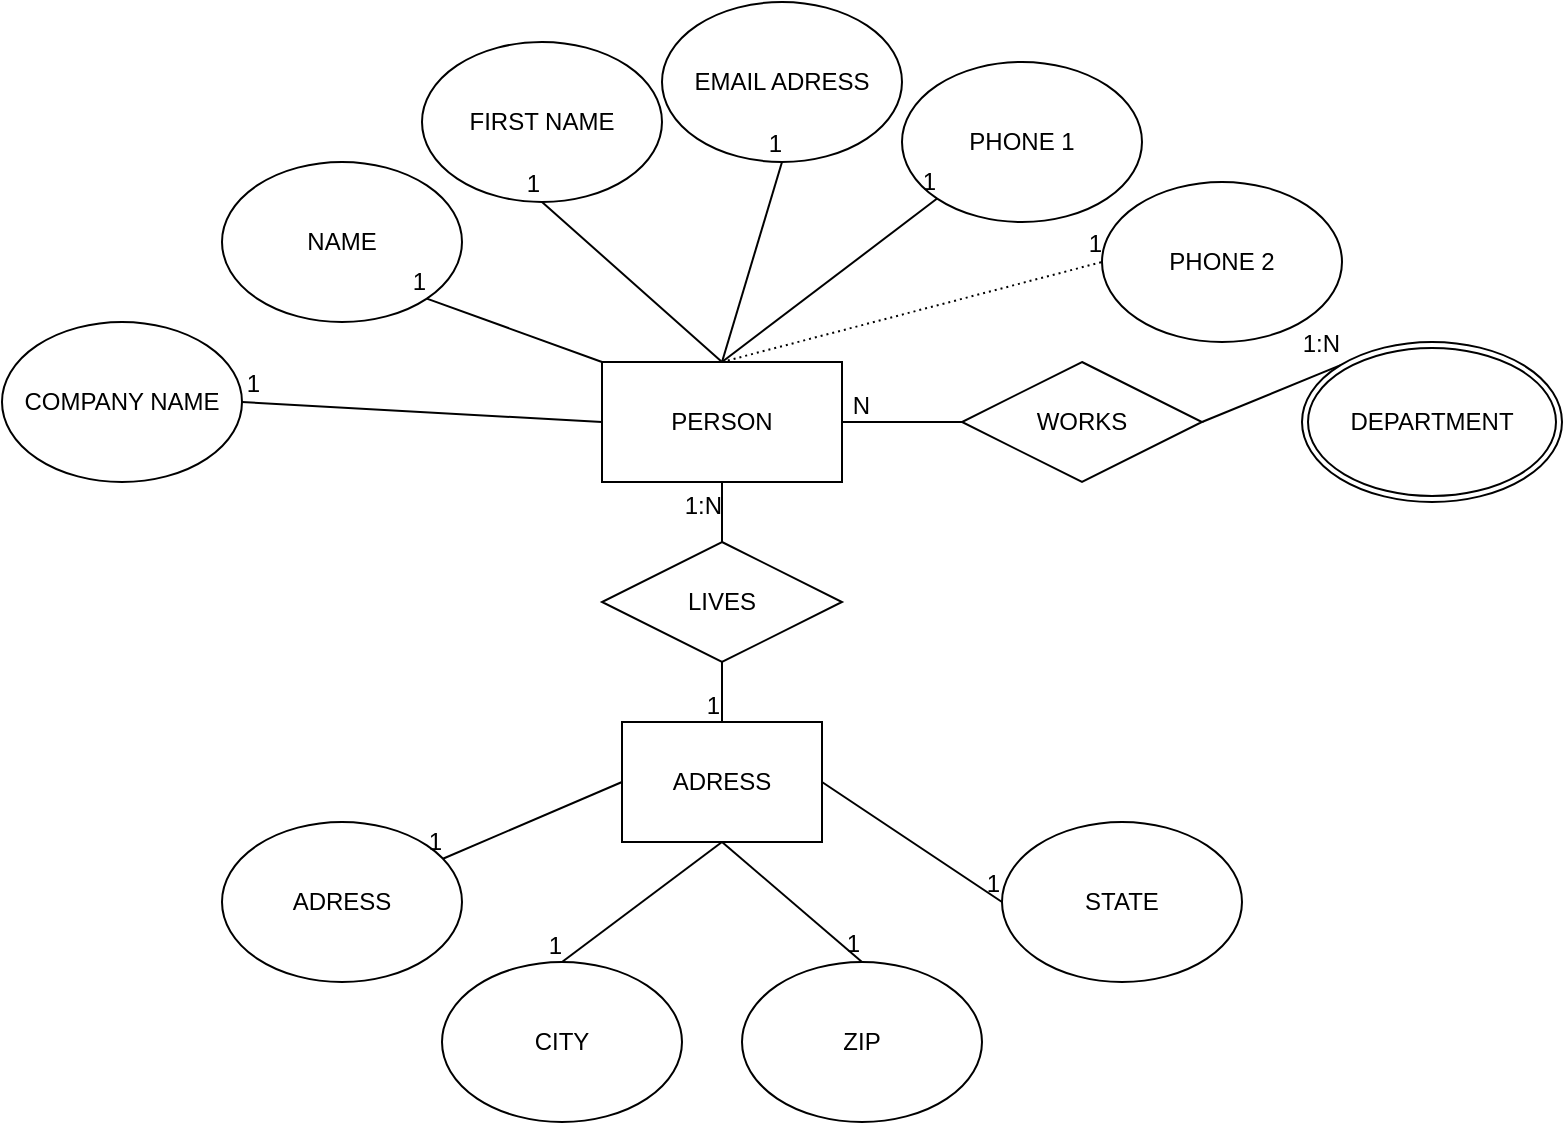 <mxfile version="17.5.0" type="github">
  <diagram id="R2lEEEUBdFMjLlhIrx00" name="Page-1">
    <mxGraphModel dx="946" dy="517" grid="1" gridSize="10" guides="1" tooltips="1" connect="1" arrows="1" fold="1" page="1" pageScale="1" pageWidth="850" pageHeight="1100" math="0" shadow="0" extFonts="Permanent Marker^https://fonts.googleapis.com/css?family=Permanent+Marker">
      <root>
        <mxCell id="0" />
        <mxCell id="1" parent="0" />
        <mxCell id="xJH54PfuBigIs4mNWsvY-1" value="PERSON" style="rounded=0;whiteSpace=wrap;html=1;" vertex="1" parent="1">
          <mxGeometry x="360" y="240" width="120" height="60" as="geometry" />
        </mxCell>
        <mxCell id="xJH54PfuBigIs4mNWsvY-2" value="NAME" style="ellipse;whiteSpace=wrap;html=1;" vertex="1" parent="1">
          <mxGeometry x="170" y="140" width="120" height="80" as="geometry" />
        </mxCell>
        <mxCell id="xJH54PfuBigIs4mNWsvY-3" value="FIRST NAME" style="ellipse;whiteSpace=wrap;html=1;" vertex="1" parent="1">
          <mxGeometry x="270" y="80" width="120" height="80" as="geometry" />
        </mxCell>
        <mxCell id="xJH54PfuBigIs4mNWsvY-4" value="EMAIL ADRESS" style="ellipse;whiteSpace=wrap;html=1;" vertex="1" parent="1">
          <mxGeometry x="390" y="60" width="120" height="80" as="geometry" />
        </mxCell>
        <mxCell id="xJH54PfuBigIs4mNWsvY-5" value="COMPANY NAME&lt;span style=&quot;color: rgba(0 , 0 , 0 , 0) ; font-family: monospace ; font-size: 0px&quot;&gt;%3CmxGraphModel%3E%3Croot%3E%3CmxCell%20id%3D%220%22%2F%3E%3CmxCell%20id%3D%221%22%20parent%3D%220%22%2F%3E%3CmxCell%20id%3D%222%22%20value%3D%22FIRST%20NAME%22%20style%3D%22ellipse%3BwhiteSpace%3Dwrap%3Bhtml%3D1%3B%22%20vertex%3D%221%22%20parent%3D%221%22%3E%3CmxGeometry%20x%3D%22360%22%20y%3D%22100%22%20width%3D%22120%22%20height%3D%2280%22%20as%3D%22geometry%22%2F%3E%3C%2FmxCell%3E%3C%2Froot%3E%3C%2FmxGraphModel%3E&lt;/span&gt;" style="ellipse;whiteSpace=wrap;html=1;" vertex="1" parent="1">
          <mxGeometry x="60" y="220" width="120" height="80" as="geometry" />
        </mxCell>
        <mxCell id="xJH54PfuBigIs4mNWsvY-7" value="DEPARTMENT" style="ellipse;shape=doubleEllipse;margin=3;whiteSpace=wrap;html=1;align=center;" vertex="1" parent="1">
          <mxGeometry x="710" y="230" width="130" height="80" as="geometry" />
        </mxCell>
        <mxCell id="xJH54PfuBigIs4mNWsvY-9" value="PHONE 1" style="ellipse;whiteSpace=wrap;html=1;" vertex="1" parent="1">
          <mxGeometry x="510" y="90" width="120" height="80" as="geometry" />
        </mxCell>
        <mxCell id="xJH54PfuBigIs4mNWsvY-10" value="PHONE 2" style="ellipse;whiteSpace=wrap;html=1;" vertex="1" parent="1">
          <mxGeometry x="610" y="150" width="120" height="80" as="geometry" />
        </mxCell>
        <mxCell id="xJH54PfuBigIs4mNWsvY-12" value="CITY" style="ellipse;whiteSpace=wrap;html=1;" vertex="1" parent="1">
          <mxGeometry x="280" y="540" width="120" height="80" as="geometry" />
        </mxCell>
        <mxCell id="xJH54PfuBigIs4mNWsvY-13" value="ZIP" style="ellipse;whiteSpace=wrap;html=1;" vertex="1" parent="1">
          <mxGeometry x="430" y="540" width="120" height="80" as="geometry" />
        </mxCell>
        <mxCell id="xJH54PfuBigIs4mNWsvY-14" value="STATE" style="ellipse;whiteSpace=wrap;html=1;" vertex="1" parent="1">
          <mxGeometry x="560" y="470" width="120" height="80" as="geometry" />
        </mxCell>
        <mxCell id="xJH54PfuBigIs4mNWsvY-15" value="LIVES" style="shape=rhombus;perimeter=rhombusPerimeter;whiteSpace=wrap;html=1;align=center;" vertex="1" parent="1">
          <mxGeometry x="360" y="330" width="120" height="60" as="geometry" />
        </mxCell>
        <mxCell id="xJH54PfuBigIs4mNWsvY-16" value="ADRESS" style="whiteSpace=wrap;html=1;align=center;" vertex="1" parent="1">
          <mxGeometry x="370" y="420" width="100" height="60" as="geometry" />
        </mxCell>
        <mxCell id="xJH54PfuBigIs4mNWsvY-17" value="ADRESS" style="ellipse;whiteSpace=wrap;html=1;" vertex="1" parent="1">
          <mxGeometry x="170" y="470" width="120" height="80" as="geometry" />
        </mxCell>
        <mxCell id="xJH54PfuBigIs4mNWsvY-18" value="WORKS" style="shape=rhombus;perimeter=rhombusPerimeter;whiteSpace=wrap;html=1;align=center;rotation=0;" vertex="1" parent="1">
          <mxGeometry x="540" y="240" width="120" height="60" as="geometry" />
        </mxCell>
        <mxCell id="xJH54PfuBigIs4mNWsvY-21" value="" style="endArrow=none;html=1;rounded=0;entryX=0.5;entryY=1;entryDx=0;entryDy=0;exitX=0.5;exitY=0;exitDx=0;exitDy=0;" edge="1" parent="1" source="xJH54PfuBigIs4mNWsvY-1" target="xJH54PfuBigIs4mNWsvY-4">
          <mxGeometry relative="1" as="geometry">
            <mxPoint x="390" y="200" as="sourcePoint" />
            <mxPoint x="450" y="200" as="targetPoint" />
            <Array as="points" />
          </mxGeometry>
        </mxCell>
        <mxCell id="xJH54PfuBigIs4mNWsvY-22" value="1" style="resizable=0;html=1;align=right;verticalAlign=bottom;" connectable="0" vertex="1" parent="xJH54PfuBigIs4mNWsvY-21">
          <mxGeometry x="1" relative="1" as="geometry" />
        </mxCell>
        <mxCell id="xJH54PfuBigIs4mNWsvY-24" value="" style="endArrow=none;html=1;rounded=0;entryX=0;entryY=1;entryDx=0;entryDy=0;exitX=0.5;exitY=0;exitDx=0;exitDy=0;" edge="1" parent="1" source="xJH54PfuBigIs4mNWsvY-1" target="xJH54PfuBigIs4mNWsvY-9">
          <mxGeometry relative="1" as="geometry">
            <mxPoint x="430" y="250" as="sourcePoint" />
            <mxPoint x="460" y="150" as="targetPoint" />
            <Array as="points" />
          </mxGeometry>
        </mxCell>
        <mxCell id="xJH54PfuBigIs4mNWsvY-25" value="1" style="resizable=0;html=1;align=right;verticalAlign=bottom;" connectable="0" vertex="1" parent="xJH54PfuBigIs4mNWsvY-24">
          <mxGeometry x="1" relative="1" as="geometry" />
        </mxCell>
        <mxCell id="xJH54PfuBigIs4mNWsvY-28" value="" style="endArrow=none;html=1;rounded=0;dashed=1;dashPattern=1 2;entryX=0;entryY=0.5;entryDx=0;entryDy=0;exitX=0.5;exitY=0;exitDx=0;exitDy=0;" edge="1" parent="1" source="xJH54PfuBigIs4mNWsvY-1" target="xJH54PfuBigIs4mNWsvY-10">
          <mxGeometry relative="1" as="geometry">
            <mxPoint x="460" y="219" as="sourcePoint" />
            <mxPoint x="620" y="219" as="targetPoint" />
          </mxGeometry>
        </mxCell>
        <mxCell id="xJH54PfuBigIs4mNWsvY-29" value="1" style="resizable=0;html=1;align=right;verticalAlign=bottom;" connectable="0" vertex="1" parent="xJH54PfuBigIs4mNWsvY-28">
          <mxGeometry x="1" relative="1" as="geometry" />
        </mxCell>
        <mxCell id="xJH54PfuBigIs4mNWsvY-30" value="" style="endArrow=none;html=1;rounded=0;entryX=0.5;entryY=1;entryDx=0;entryDy=0;" edge="1" parent="1" target="xJH54PfuBigIs4mNWsvY-3">
          <mxGeometry relative="1" as="geometry">
            <mxPoint x="420" y="240" as="sourcePoint" />
            <mxPoint x="500" y="320" as="targetPoint" />
          </mxGeometry>
        </mxCell>
        <mxCell id="xJH54PfuBigIs4mNWsvY-31" value="1" style="resizable=0;html=1;align=right;verticalAlign=bottom;" connectable="0" vertex="1" parent="xJH54PfuBigIs4mNWsvY-30">
          <mxGeometry x="1" relative="1" as="geometry" />
        </mxCell>
        <mxCell id="xJH54PfuBigIs4mNWsvY-32" value="" style="endArrow=none;html=1;rounded=0;entryX=1;entryY=1;entryDx=0;entryDy=0;exitX=0;exitY=0;exitDx=0;exitDy=0;" edge="1" parent="1" source="xJH54PfuBigIs4mNWsvY-1" target="xJH54PfuBigIs4mNWsvY-2">
          <mxGeometry relative="1" as="geometry">
            <mxPoint x="340" y="320" as="sourcePoint" />
            <mxPoint x="500" y="320" as="targetPoint" />
          </mxGeometry>
        </mxCell>
        <mxCell id="xJH54PfuBigIs4mNWsvY-33" value="1" style="resizable=0;html=1;align=right;verticalAlign=bottom;" connectable="0" vertex="1" parent="xJH54PfuBigIs4mNWsvY-32">
          <mxGeometry x="1" relative="1" as="geometry" />
        </mxCell>
        <mxCell id="xJH54PfuBigIs4mNWsvY-34" value="" style="endArrow=none;html=1;rounded=0;entryX=1;entryY=0.5;entryDx=0;entryDy=0;exitX=0;exitY=0.5;exitDx=0;exitDy=0;" edge="1" parent="1" source="xJH54PfuBigIs4mNWsvY-1" target="xJH54PfuBigIs4mNWsvY-5">
          <mxGeometry relative="1" as="geometry">
            <mxPoint x="340" y="320" as="sourcePoint" />
            <mxPoint x="500" y="320" as="targetPoint" />
          </mxGeometry>
        </mxCell>
        <mxCell id="xJH54PfuBigIs4mNWsvY-35" value="1" style="resizable=0;html=1;align=right;verticalAlign=bottom;" connectable="0" vertex="1" parent="xJH54PfuBigIs4mNWsvY-34">
          <mxGeometry x="1" relative="1" as="geometry">
            <mxPoint x="10" as="offset" />
          </mxGeometry>
        </mxCell>
        <mxCell id="xJH54PfuBigIs4mNWsvY-36" value="" style="endArrow=none;html=1;rounded=0;entryX=0;entryY=0;entryDx=0;entryDy=0;exitX=1;exitY=0.5;exitDx=0;exitDy=0;" edge="1" parent="1" source="xJH54PfuBigIs4mNWsvY-18" target="xJH54PfuBigIs4mNWsvY-7">
          <mxGeometry relative="1" as="geometry">
            <mxPoint x="340" y="320" as="sourcePoint" />
            <mxPoint x="500" y="320" as="targetPoint" />
          </mxGeometry>
        </mxCell>
        <mxCell id="xJH54PfuBigIs4mNWsvY-37" value="1:N" style="resizable=0;html=1;align=right;verticalAlign=bottom;" connectable="0" vertex="1" parent="xJH54PfuBigIs4mNWsvY-36">
          <mxGeometry x="1" relative="1" as="geometry">
            <mxPoint x="1" y="-2" as="offset" />
          </mxGeometry>
        </mxCell>
        <mxCell id="xJH54PfuBigIs4mNWsvY-41" value="" style="endArrow=none;html=1;rounded=0;exitX=0.5;exitY=1;exitDx=0;exitDy=0;entryX=0.5;entryY=0;entryDx=0;entryDy=0;" edge="1" parent="1" source="xJH54PfuBigIs4mNWsvY-1" target="xJH54PfuBigIs4mNWsvY-15">
          <mxGeometry relative="1" as="geometry">
            <mxPoint x="340" y="320" as="sourcePoint" />
            <mxPoint x="500" y="320" as="targetPoint" />
          </mxGeometry>
        </mxCell>
        <mxCell id="xJH54PfuBigIs4mNWsvY-42" value="" style="endArrow=none;html=1;rounded=0;entryX=0.5;entryY=0;entryDx=0;entryDy=0;exitX=0.5;exitY=1;exitDx=0;exitDy=0;" edge="1" parent="1" source="xJH54PfuBigIs4mNWsvY-15" target="xJH54PfuBigIs4mNWsvY-16">
          <mxGeometry relative="1" as="geometry">
            <mxPoint x="670" y="280" as="sourcePoint" />
            <mxPoint x="720" y="280" as="targetPoint" />
          </mxGeometry>
        </mxCell>
        <mxCell id="xJH54PfuBigIs4mNWsvY-43" value="1" style="resizable=0;html=1;align=right;verticalAlign=bottom;" connectable="0" vertex="1" parent="xJH54PfuBigIs4mNWsvY-42">
          <mxGeometry x="1" relative="1" as="geometry">
            <mxPoint x="-1" as="offset" />
          </mxGeometry>
        </mxCell>
        <mxCell id="xJH54PfuBigIs4mNWsvY-44" value="1:N" style="resizable=0;html=1;align=right;verticalAlign=bottom;" connectable="0" vertex="1" parent="1">
          <mxGeometry x="420" y="320" as="geometry" />
        </mxCell>
        <mxCell id="xJH54PfuBigIs4mNWsvY-45" value="" style="endArrow=none;html=1;rounded=0;exitX=0;exitY=0.5;exitDx=0;exitDy=0;" edge="1" parent="1" source="xJH54PfuBigIs4mNWsvY-16" target="xJH54PfuBigIs4mNWsvY-17">
          <mxGeometry relative="1" as="geometry">
            <mxPoint x="360" y="480" as="sourcePoint" />
            <mxPoint x="500" y="490" as="targetPoint" />
          </mxGeometry>
        </mxCell>
        <mxCell id="xJH54PfuBigIs4mNWsvY-46" value="1" style="resizable=0;html=1;align=right;verticalAlign=bottom;" connectable="0" vertex="1" parent="xJH54PfuBigIs4mNWsvY-45">
          <mxGeometry x="1" relative="1" as="geometry" />
        </mxCell>
        <mxCell id="xJH54PfuBigIs4mNWsvY-47" value="" style="endArrow=none;html=1;rounded=0;exitX=0.5;exitY=1;exitDx=0;exitDy=0;entryX=0.5;entryY=0;entryDx=0;entryDy=0;" edge="1" parent="1" source="xJH54PfuBigIs4mNWsvY-16" target="xJH54PfuBigIs4mNWsvY-12">
          <mxGeometry relative="1" as="geometry">
            <mxPoint x="380" y="460" as="sourcePoint" />
            <mxPoint x="290.471" y="498.37" as="targetPoint" />
          </mxGeometry>
        </mxCell>
        <mxCell id="xJH54PfuBigIs4mNWsvY-48" value="1" style="resizable=0;html=1;align=right;verticalAlign=bottom;" connectable="0" vertex="1" parent="xJH54PfuBigIs4mNWsvY-47">
          <mxGeometry x="1" relative="1" as="geometry" />
        </mxCell>
        <mxCell id="xJH54PfuBigIs4mNWsvY-49" value="" style="endArrow=none;html=1;rounded=0;exitX=0.5;exitY=1;exitDx=0;exitDy=0;entryX=0.5;entryY=0;entryDx=0;entryDy=0;" edge="1" parent="1" source="xJH54PfuBigIs4mNWsvY-16" target="xJH54PfuBigIs4mNWsvY-13">
          <mxGeometry relative="1" as="geometry">
            <mxPoint x="430" y="490" as="sourcePoint" />
            <mxPoint x="350" y="550" as="targetPoint" />
          </mxGeometry>
        </mxCell>
        <mxCell id="xJH54PfuBigIs4mNWsvY-50" value="1" style="resizable=0;html=1;align=right;verticalAlign=bottom;" connectable="0" vertex="1" parent="xJH54PfuBigIs4mNWsvY-49">
          <mxGeometry x="1" relative="1" as="geometry" />
        </mxCell>
        <mxCell id="xJH54PfuBigIs4mNWsvY-53" value="" style="endArrow=none;html=1;rounded=0;exitX=1;exitY=0.5;exitDx=0;exitDy=0;entryX=0;entryY=0.5;entryDx=0;entryDy=0;" edge="1" parent="1" source="xJH54PfuBigIs4mNWsvY-16" target="xJH54PfuBigIs4mNWsvY-14">
          <mxGeometry relative="1" as="geometry">
            <mxPoint x="430" y="490" as="sourcePoint" />
            <mxPoint x="530" y="500" as="targetPoint" />
          </mxGeometry>
        </mxCell>
        <mxCell id="xJH54PfuBigIs4mNWsvY-54" value="1" style="resizable=0;html=1;align=right;verticalAlign=bottom;" connectable="0" vertex="1" parent="xJH54PfuBigIs4mNWsvY-53">
          <mxGeometry x="1" relative="1" as="geometry" />
        </mxCell>
        <mxCell id="xJH54PfuBigIs4mNWsvY-57" value="" style="endArrow=none;html=1;rounded=0;entryX=1;entryY=0.5;entryDx=0;entryDy=0;exitX=0;exitY=0.5;exitDx=0;exitDy=0;" edge="1" parent="1" source="xJH54PfuBigIs4mNWsvY-18" target="xJH54PfuBigIs4mNWsvY-1">
          <mxGeometry relative="1" as="geometry">
            <mxPoint x="340" y="230" as="sourcePoint" />
            <mxPoint x="500" y="230" as="targetPoint" />
          </mxGeometry>
        </mxCell>
        <mxCell id="xJH54PfuBigIs4mNWsvY-58" value="N" style="resizable=0;html=1;align=right;verticalAlign=bottom;" connectable="0" vertex="1" parent="xJH54PfuBigIs4mNWsvY-57">
          <mxGeometry x="1" relative="1" as="geometry">
            <mxPoint x="14" as="offset" />
          </mxGeometry>
        </mxCell>
      </root>
    </mxGraphModel>
  </diagram>
</mxfile>
